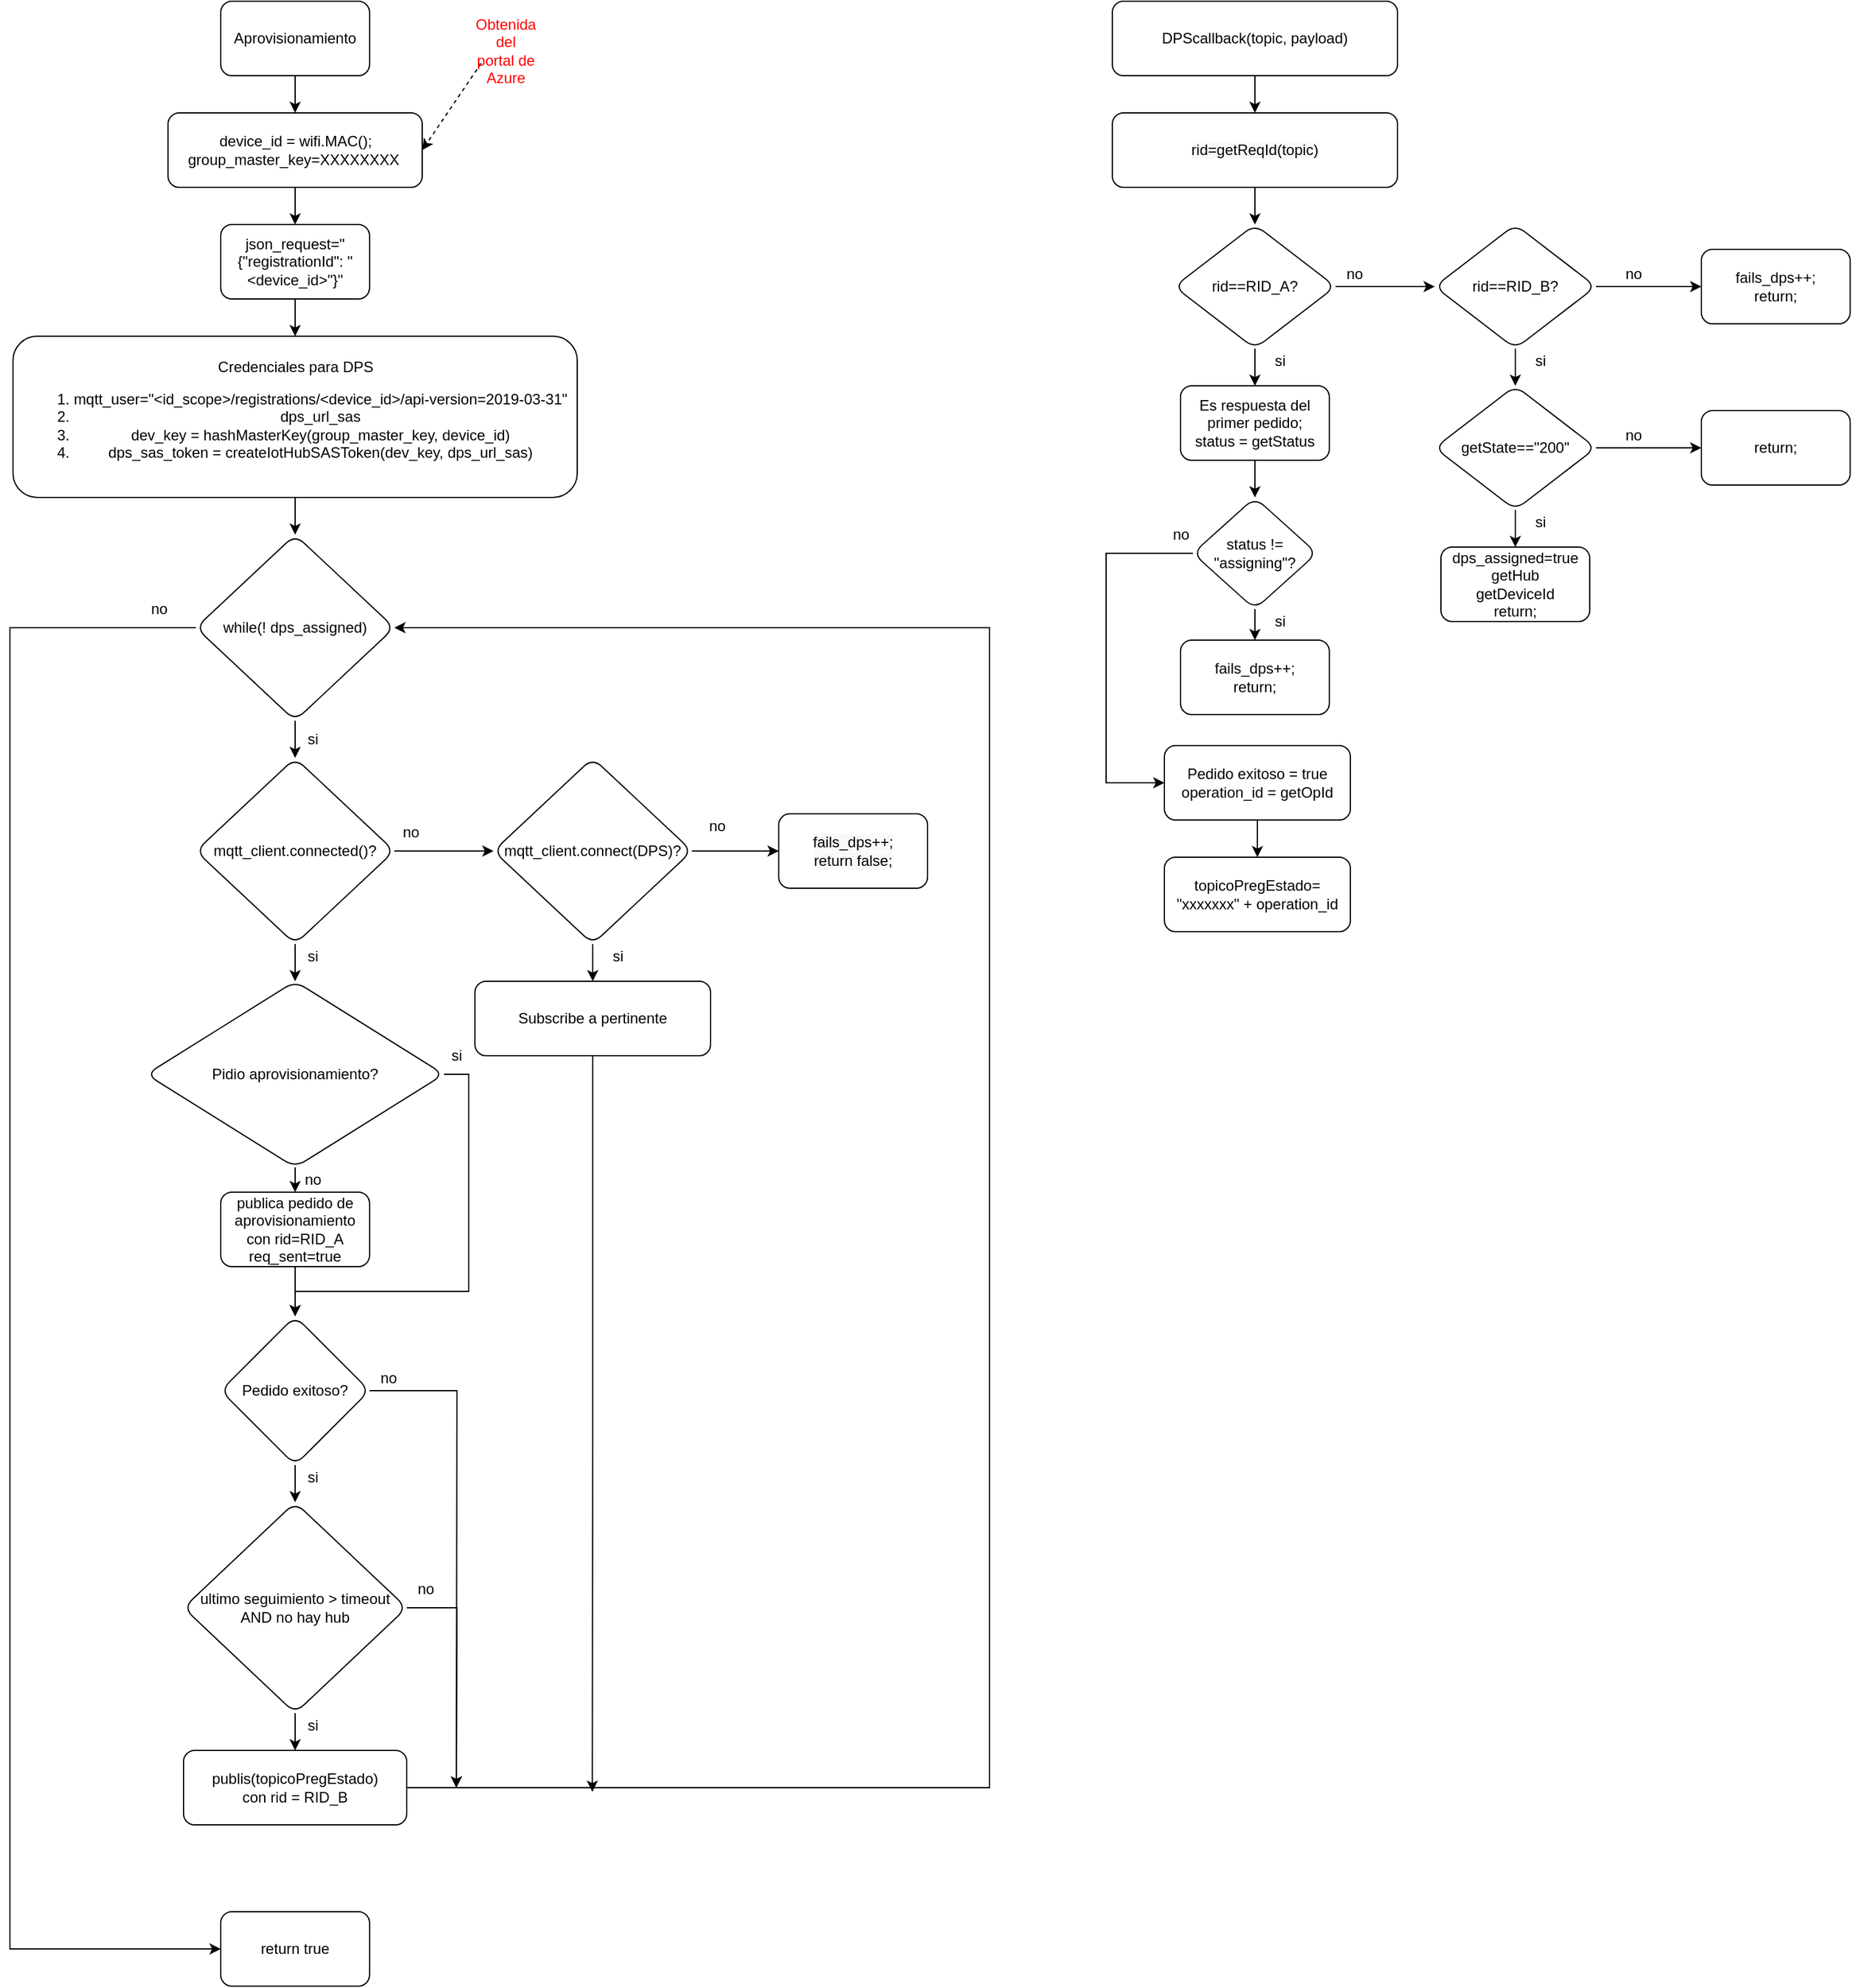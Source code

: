 <mxfile version="14.6.13" type="device"><diagram id="KLx6R6KkccAQ-wxhGneo" name="Página-1"><mxGraphModel dx="1551" dy="1151" grid="1" gridSize="10" guides="1" tooltips="1" connect="1" arrows="1" fold="1" page="1" pageScale="1" pageWidth="827" pageHeight="1169" math="0" shadow="0"><root><mxCell id="0"/><mxCell id="1" parent="0"/><mxCell id="1zioUick3bup7sk4cDau-3" value="" style="edgeStyle=orthogonalEdgeStyle;rounded=0;orthogonalLoop=1;jettySize=auto;html=1;" parent="1" source="1zioUick3bup7sk4cDau-1" target="1zioUick3bup7sk4cDau-2" edge="1"><mxGeometry relative="1" as="geometry"/></mxCell><mxCell id="1zioUick3bup7sk4cDau-1" value="Aprovisionamiento" style="rounded=1;whiteSpace=wrap;html=1;" parent="1" vertex="1"><mxGeometry x="340" y="30" width="120" height="60" as="geometry"/></mxCell><mxCell id="1zioUick3bup7sk4cDau-8" value="" style="edgeStyle=none;rounded=0;orthogonalLoop=1;jettySize=auto;html=1;" parent="1" source="1zioUick3bup7sk4cDau-2" target="1zioUick3bup7sk4cDau-7" edge="1"><mxGeometry relative="1" as="geometry"/></mxCell><mxCell id="1zioUick3bup7sk4cDau-2" value="device_id = wifi.MAC();&lt;br&gt;group_master_key=XXXXXXXX&amp;nbsp;" style="whiteSpace=wrap;html=1;rounded=1;" parent="1" vertex="1"><mxGeometry x="297.5" y="120" width="205" height="60" as="geometry"/></mxCell><mxCell id="1zioUick3bup7sk4cDau-5" style="rounded=0;orthogonalLoop=1;jettySize=auto;html=1;exitX=0;exitY=1;exitDx=0;exitDy=0;entryX=1;entryY=0.5;entryDx=0;entryDy=0;dashed=1;" parent="1" source="1zioUick3bup7sk4cDau-4" target="1zioUick3bup7sk4cDau-2" edge="1"><mxGeometry relative="1" as="geometry"/></mxCell><mxCell id="1zioUick3bup7sk4cDau-4" value="&lt;font color=&quot;#ff0000&quot;&gt;Obtenida del portal de Azure&lt;/font&gt;" style="text;html=1;strokeColor=none;fillColor=none;align=center;verticalAlign=middle;whiteSpace=wrap;rounded=0;" parent="1" vertex="1"><mxGeometry x="550" y="60" width="40" height="20" as="geometry"/></mxCell><mxCell id="1zioUick3bup7sk4cDau-10" value="" style="edgeStyle=none;rounded=0;orthogonalLoop=1;jettySize=auto;html=1;" parent="1" source="1zioUick3bup7sk4cDau-7" target="1zioUick3bup7sk4cDau-9" edge="1"><mxGeometry relative="1" as="geometry"/></mxCell><mxCell id="1zioUick3bup7sk4cDau-7" value="json_request=&quot;{&quot;registrationId&quot;: &quot;&amp;lt;device_id&amp;gt;&quot;}&quot;" style="whiteSpace=wrap;html=1;rounded=1;" parent="1" vertex="1"><mxGeometry x="340" y="210" width="120" height="60" as="geometry"/></mxCell><mxCell id="1zioUick3bup7sk4cDau-12" value="" style="edgeStyle=none;rounded=0;orthogonalLoop=1;jettySize=auto;html=1;" parent="1" source="1zioUick3bup7sk4cDau-9" target="1zioUick3bup7sk4cDau-11" edge="1"><mxGeometry relative="1" as="geometry"/></mxCell><mxCell id="1zioUick3bup7sk4cDau-9" value="Credenciales para DPS&lt;br&gt;&lt;ol&gt;&lt;li&gt;mqtt_user=&quot;&amp;lt;id_scope&amp;gt;/registrations/&amp;lt;device_id&amp;gt;/api-version=2019-03-31&quot;&lt;/li&gt;&lt;li&gt;dps_url_sas&lt;/li&gt;&lt;li&gt;dev_key = hashMasterKey(group_master_key, device_id)&lt;/li&gt;&lt;li&gt;dps_sas_token = createIotHubSASToken(dev_key, dps_url_sas)&lt;/li&gt;&lt;/ol&gt;" style="whiteSpace=wrap;html=1;rounded=1;" parent="1" vertex="1"><mxGeometry x="172.5" y="300" width="455" height="130" as="geometry"/></mxCell><mxCell id="1zioUick3bup7sk4cDau-15" value="" style="edgeStyle=none;rounded=0;orthogonalLoop=1;jettySize=auto;html=1;" parent="1" source="1zioUick3bup7sk4cDau-11" target="1zioUick3bup7sk4cDau-14" edge="1"><mxGeometry relative="1" as="geometry"/></mxCell><mxCell id="1zioUick3bup7sk4cDau-65" style="edgeStyle=orthogonalEdgeStyle;rounded=0;orthogonalLoop=1;jettySize=auto;html=1;exitX=0;exitY=0.5;exitDx=0;exitDy=0;entryX=0;entryY=0.5;entryDx=0;entryDy=0;" parent="1" source="1zioUick3bup7sk4cDau-11" target="1zioUick3bup7sk4cDau-64" edge="1"><mxGeometry relative="1" as="geometry"><mxPoint x="200" y="560" as="targetPoint"/><Array as="points"><mxPoint x="170" y="535"/><mxPoint x="170" y="1600"/></Array></mxGeometry></mxCell><mxCell id="1zioUick3bup7sk4cDau-11" value="while(! dps_assigned)" style="rhombus;whiteSpace=wrap;html=1;rounded=1;" parent="1" vertex="1"><mxGeometry x="320" y="460" width="160" height="150" as="geometry"/></mxCell><mxCell id="1zioUick3bup7sk4cDau-17" value="" style="edgeStyle=none;rounded=0;orthogonalLoop=1;jettySize=auto;html=1;" parent="1" source="1zioUick3bup7sk4cDau-14" target="1zioUick3bup7sk4cDau-16" edge="1"><mxGeometry relative="1" as="geometry"/></mxCell><mxCell id="1zioUick3bup7sk4cDau-73" value="" style="edgeStyle=orthogonalEdgeStyle;rounded=0;orthogonalLoop=1;jettySize=auto;html=1;" parent="1" source="1zioUick3bup7sk4cDau-14" target="1zioUick3bup7sk4cDau-72" edge="1"><mxGeometry relative="1" as="geometry"/></mxCell><mxCell id="1zioUick3bup7sk4cDau-14" value="mqtt_client.connected()?" style="rhombus;whiteSpace=wrap;html=1;rounded=1;" parent="1" vertex="1"><mxGeometry x="320" y="640" width="160" height="150" as="geometry"/></mxCell><mxCell id="1zioUick3bup7sk4cDau-19" value="" style="edgeStyle=none;rounded=0;orthogonalLoop=1;jettySize=auto;html=1;" parent="1" source="1zioUick3bup7sk4cDau-16" target="1zioUick3bup7sk4cDau-18" edge="1"><mxGeometry relative="1" as="geometry"/></mxCell><mxCell id="1zioUick3bup7sk4cDau-83" style="edgeStyle=orthogonalEdgeStyle;rounded=0;orthogonalLoop=1;jettySize=auto;html=1;exitX=1;exitY=0.5;exitDx=0;exitDy=0;entryX=0.5;entryY=0;entryDx=0;entryDy=0;" parent="1" source="1zioUick3bup7sk4cDau-16" target="1zioUick3bup7sk4cDau-20" edge="1"><mxGeometry relative="1" as="geometry"><mxPoint x="560" y="1470" as="targetPoint"/><Array as="points"><mxPoint x="540" y="895"/><mxPoint x="540" y="1070"/><mxPoint x="400" y="1070"/></Array></mxGeometry></mxCell><mxCell id="1zioUick3bup7sk4cDau-16" value="Pidio aprovisionamiento?" style="rhombus;whiteSpace=wrap;html=1;rounded=1;" parent="1" vertex="1"><mxGeometry x="280" y="820" width="240" height="150" as="geometry"/></mxCell><mxCell id="1zioUick3bup7sk4cDau-21" value="" style="edgeStyle=none;rounded=0;orthogonalLoop=1;jettySize=auto;html=1;" parent="1" source="1zioUick3bup7sk4cDau-18" target="1zioUick3bup7sk4cDau-20" edge="1"><mxGeometry relative="1" as="geometry"/></mxCell><mxCell id="1zioUick3bup7sk4cDau-18" value="publica pedido de aprovisionamiento con rid=RID_A&lt;br&gt;req_sent=true" style="whiteSpace=wrap;html=1;rounded=1;" parent="1" vertex="1"><mxGeometry x="340" y="990" width="120" height="60" as="geometry"/></mxCell><mxCell id="1zioUick3bup7sk4cDau-23" value="" style="edgeStyle=none;rounded=0;orthogonalLoop=1;jettySize=auto;html=1;" parent="1" source="1zioUick3bup7sk4cDau-20" target="1zioUick3bup7sk4cDau-22" edge="1"><mxGeometry relative="1" as="geometry"/></mxCell><mxCell id="1zioUick3bup7sk4cDau-86" style="edgeStyle=orthogonalEdgeStyle;rounded=0;orthogonalLoop=1;jettySize=auto;html=1;exitX=1;exitY=0.5;exitDx=0;exitDy=0;" parent="1" source="1zioUick3bup7sk4cDau-20" edge="1"><mxGeometry relative="1" as="geometry"><mxPoint x="530" y="1470" as="targetPoint"/></mxGeometry></mxCell><mxCell id="1zioUick3bup7sk4cDau-20" value="Pedido exitoso?" style="rhombus;whiteSpace=wrap;html=1;rounded=1;" parent="1" vertex="1"><mxGeometry x="340" y="1090" width="120" height="120" as="geometry"/></mxCell><mxCell id="1zioUick3bup7sk4cDau-25" value="" style="edgeStyle=none;rounded=0;orthogonalLoop=1;jettySize=auto;html=1;" parent="1" source="1zioUick3bup7sk4cDau-22" target="1zioUick3bup7sk4cDau-24" edge="1"><mxGeometry relative="1" as="geometry"/></mxCell><mxCell id="Vwi5sTrLYo8001sbHBfq-2" style="edgeStyle=orthogonalEdgeStyle;rounded=0;orthogonalLoop=1;jettySize=auto;html=1;exitX=1;exitY=0.5;exitDx=0;exitDy=0;" edge="1" parent="1" source="1zioUick3bup7sk4cDau-22"><mxGeometry relative="1" as="geometry"><mxPoint x="530" y="1470" as="targetPoint"/></mxGeometry></mxCell><mxCell id="1zioUick3bup7sk4cDau-22" value="ultimo seguimiento &amp;gt; timeout AND no hay hub" style="rhombus;whiteSpace=wrap;html=1;rounded=1;" parent="1" vertex="1"><mxGeometry x="310" y="1240" width="180" height="170" as="geometry"/></mxCell><mxCell id="1zioUick3bup7sk4cDau-81" style="edgeStyle=orthogonalEdgeStyle;rounded=0;orthogonalLoop=1;jettySize=auto;html=1;exitX=1;exitY=0.5;exitDx=0;exitDy=0;entryX=1;entryY=0.5;entryDx=0;entryDy=0;" parent="1" source="1zioUick3bup7sk4cDau-24" target="1zioUick3bup7sk4cDau-11" edge="1"><mxGeometry relative="1" as="geometry"><Array as="points"><mxPoint x="960" y="1470"/><mxPoint x="960" y="535"/></Array></mxGeometry></mxCell><mxCell id="1zioUick3bup7sk4cDau-24" value="publis(topicoPregEstado)&lt;br&gt;con rid = RID_B" style="whiteSpace=wrap;html=1;rounded=1;" parent="1" vertex="1"><mxGeometry x="310" y="1440" width="180" height="60" as="geometry"/></mxCell><mxCell id="1zioUick3bup7sk4cDau-30" value="" style="edgeStyle=none;rounded=0;orthogonalLoop=1;jettySize=auto;html=1;" parent="1" source="1zioUick3bup7sk4cDau-26" target="1zioUick3bup7sk4cDau-29" edge="1"><mxGeometry relative="1" as="geometry"/></mxCell><mxCell id="1zioUick3bup7sk4cDau-26" value="DPScallback(topic, payload)" style="rounded=1;whiteSpace=wrap;html=1;" parent="1" vertex="1"><mxGeometry x="1059" y="30" width="230" height="60" as="geometry"/></mxCell><mxCell id="1zioUick3bup7sk4cDau-32" value="" style="edgeStyle=none;rounded=0;orthogonalLoop=1;jettySize=auto;html=1;" parent="1" source="1zioUick3bup7sk4cDau-29" target="1zioUick3bup7sk4cDau-31" edge="1"><mxGeometry relative="1" as="geometry"/></mxCell><mxCell id="1zioUick3bup7sk4cDau-29" value="&lt;span style=&quot;color: rgb(0 , 0 , 0) ; font-family: &amp;#34;helvetica&amp;#34; ; font-size: 12px ; font-style: normal ; font-weight: 400 ; letter-spacing: normal ; text-align: center ; text-indent: 0px ; text-transform: none ; word-spacing: 0px ; background-color: rgb(248 , 249 , 250) ; display: inline ; float: none&quot;&gt;rid=getReqId(topic)&lt;/span&gt;" style="whiteSpace=wrap;html=1;rounded=1;" parent="1" vertex="1"><mxGeometry x="1059" y="120" width="230" height="60" as="geometry"/></mxCell><mxCell id="1zioUick3bup7sk4cDau-34" value="" style="edgeStyle=none;rounded=0;orthogonalLoop=1;jettySize=auto;html=1;" parent="1" source="1zioUick3bup7sk4cDau-31" target="1zioUick3bup7sk4cDau-33" edge="1"><mxGeometry relative="1" as="geometry"/></mxCell><mxCell id="1zioUick3bup7sk4cDau-49" value="" style="edgeStyle=none;rounded=0;orthogonalLoop=1;jettySize=auto;html=1;" parent="1" source="1zioUick3bup7sk4cDau-31" target="1zioUick3bup7sk4cDau-48" edge="1"><mxGeometry relative="1" as="geometry"/></mxCell><mxCell id="1zioUick3bup7sk4cDau-31" value="rid==RID_A?" style="rhombus;whiteSpace=wrap;html=1;rounded=1;" parent="1" vertex="1"><mxGeometry x="1109" y="210" width="130" height="100" as="geometry"/></mxCell><mxCell id="1zioUick3bup7sk4cDau-36" value="" style="edgeStyle=none;rounded=0;orthogonalLoop=1;jettySize=auto;html=1;" parent="1" source="1zioUick3bup7sk4cDau-33" target="1zioUick3bup7sk4cDau-35" edge="1"><mxGeometry relative="1" as="geometry"/></mxCell><mxCell id="1zioUick3bup7sk4cDau-33" value="Es respuesta del primer pedido;&lt;br&gt;status = getStatus" style="whiteSpace=wrap;html=1;rounded=1;" parent="1" vertex="1"><mxGeometry x="1114" y="340" width="120" height="60" as="geometry"/></mxCell><mxCell id="1zioUick3bup7sk4cDau-38" value="" style="edgeStyle=none;rounded=0;orthogonalLoop=1;jettySize=auto;html=1;" parent="1" source="1zioUick3bup7sk4cDau-35" target="1zioUick3bup7sk4cDau-37" edge="1"><mxGeometry relative="1" as="geometry"/></mxCell><mxCell id="1zioUick3bup7sk4cDau-41" value="" style="edgeStyle=none;rounded=0;orthogonalLoop=1;jettySize=auto;html=1;" parent="1" source="1zioUick3bup7sk4cDau-35" target="1zioUick3bup7sk4cDau-40" edge="1"><mxGeometry relative="1" as="geometry"><Array as="points"><mxPoint x="1054" y="475"/><mxPoint x="1054" y="660"/></Array></mxGeometry></mxCell><mxCell id="1zioUick3bup7sk4cDau-35" value="status != &quot;assigning&quot;?" style="rhombus;whiteSpace=wrap;html=1;rounded=1;" parent="1" vertex="1"><mxGeometry x="1124" y="430" width="100" height="90" as="geometry"/></mxCell><mxCell id="1zioUick3bup7sk4cDau-37" value="fails_dps++;&lt;br&gt;return;" style="whiteSpace=wrap;html=1;rounded=1;" parent="1" vertex="1"><mxGeometry x="1114" y="545" width="120" height="60" as="geometry"/></mxCell><mxCell id="1zioUick3bup7sk4cDau-45" value="" style="edgeStyle=none;rounded=0;orthogonalLoop=1;jettySize=auto;html=1;" parent="1" source="1zioUick3bup7sk4cDau-40" target="1zioUick3bup7sk4cDau-44" edge="1"><mxGeometry relative="1" as="geometry"/></mxCell><mxCell id="1zioUick3bup7sk4cDau-40" value="Pedido exitoso = true&lt;br&gt;operation_id = getOpId" style="rounded=1;whiteSpace=wrap;html=1;" parent="1" vertex="1"><mxGeometry x="1101" y="630" width="150" height="60" as="geometry"/></mxCell><mxCell id="1zioUick3bup7sk4cDau-42" value="si" style="text;html=1;align=center;verticalAlign=middle;resizable=0;points=[];autosize=1;strokeColor=none;" parent="1" vertex="1"><mxGeometry x="1184" y="520" width="20" height="20" as="geometry"/></mxCell><mxCell id="1zioUick3bup7sk4cDau-43" value="no" style="text;html=1;align=center;verticalAlign=middle;resizable=0;points=[];autosize=1;strokeColor=none;" parent="1" vertex="1"><mxGeometry x="1099" y="450" width="30" height="20" as="geometry"/></mxCell><mxCell id="1zioUick3bup7sk4cDau-44" value="topicoPregEstado= &quot;xxxxxxx&quot; + operation_id" style="whiteSpace=wrap;html=1;rounded=1;" parent="1" vertex="1"><mxGeometry x="1101" y="720" width="150" height="60" as="geometry"/></mxCell><mxCell id="1zioUick3bup7sk4cDau-46" value="si" style="text;html=1;align=center;verticalAlign=middle;resizable=0;points=[];autosize=1;strokeColor=none;" parent="1" vertex="1"><mxGeometry x="1184" y="310" width="20" height="20" as="geometry"/></mxCell><mxCell id="1zioUick3bup7sk4cDau-47" value="si" style="text;html=1;align=center;verticalAlign=middle;resizable=0;points=[];autosize=1;strokeColor=none;" parent="1" vertex="1"><mxGeometry x="404" y="1210" width="20" height="20" as="geometry"/></mxCell><mxCell id="1zioUick3bup7sk4cDau-55" value="" style="edgeStyle=none;rounded=0;orthogonalLoop=1;jettySize=auto;html=1;" parent="1" source="1zioUick3bup7sk4cDau-48" target="1zioUick3bup7sk4cDau-54" edge="1"><mxGeometry relative="1" as="geometry"/></mxCell><mxCell id="1zioUick3bup7sk4cDau-58" value="" style="edgeStyle=none;rounded=0;orthogonalLoop=1;jettySize=auto;html=1;" parent="1" source="1zioUick3bup7sk4cDau-48" target="1zioUick3bup7sk4cDau-57" edge="1"><mxGeometry relative="1" as="geometry"/></mxCell><mxCell id="1zioUick3bup7sk4cDau-48" value="rid==RID_B?" style="rhombus;whiteSpace=wrap;html=1;rounded=1;" parent="1" vertex="1"><mxGeometry x="1319" y="210" width="130" height="100" as="geometry"/></mxCell><mxCell id="1zioUick3bup7sk4cDau-50" value="no" style="text;html=1;align=center;verticalAlign=middle;resizable=0;points=[];autosize=1;strokeColor=none;" parent="1" vertex="1"><mxGeometry x="1239" y="240" width="30" height="20" as="geometry"/></mxCell><mxCell id="1zioUick3bup7sk4cDau-51" value="dps_assigned=true&lt;br&gt;getHub&lt;br&gt;getDeviceId&lt;br&gt;return;" style="whiteSpace=wrap;html=1;rounded=1;" parent="1" vertex="1"><mxGeometry x="1324" y="470" width="120" height="60" as="geometry"/></mxCell><mxCell id="1zioUick3bup7sk4cDau-53" value="si" style="text;html=1;align=center;verticalAlign=middle;resizable=0;points=[];autosize=1;strokeColor=none;" parent="1" vertex="1"><mxGeometry x="1394" y="310" width="20" height="20" as="geometry"/></mxCell><mxCell id="1zioUick3bup7sk4cDau-54" value="&lt;span&gt;fails_dps++;&lt;/span&gt;&lt;br&gt;&lt;span&gt;return;&lt;/span&gt;" style="whiteSpace=wrap;html=1;rounded=1;" parent="1" vertex="1"><mxGeometry x="1534" y="230" width="120" height="60" as="geometry"/></mxCell><mxCell id="1zioUick3bup7sk4cDau-56" value="no" style="text;html=1;align=center;verticalAlign=middle;resizable=0;points=[];autosize=1;strokeColor=none;" parent="1" vertex="1"><mxGeometry x="1464" y="240" width="30" height="20" as="geometry"/></mxCell><mxCell id="1zioUick3bup7sk4cDau-59" style="edgeStyle=none;rounded=0;orthogonalLoop=1;jettySize=auto;html=1;exitX=0.5;exitY=1;exitDx=0;exitDy=0;entryX=0.5;entryY=0;entryDx=0;entryDy=0;" parent="1" source="1zioUick3bup7sk4cDau-57" target="1zioUick3bup7sk4cDau-51" edge="1"><mxGeometry relative="1" as="geometry"/></mxCell><mxCell id="1zioUick3bup7sk4cDau-61" style="edgeStyle=none;rounded=0;orthogonalLoop=1;jettySize=auto;html=1;exitX=1;exitY=0.5;exitDx=0;exitDy=0;entryX=0;entryY=0.5;entryDx=0;entryDy=0;" parent="1" source="1zioUick3bup7sk4cDau-57" target="Vwi5sTrLYo8001sbHBfq-5" edge="1"><mxGeometry relative="1" as="geometry"/></mxCell><mxCell id="1zioUick3bup7sk4cDau-57" value="getState==&quot;200&quot;" style="rhombus;whiteSpace=wrap;html=1;rounded=1;" parent="1" vertex="1"><mxGeometry x="1319" y="340" width="130" height="100" as="geometry"/></mxCell><mxCell id="1zioUick3bup7sk4cDau-60" value="si" style="text;html=1;align=center;verticalAlign=middle;resizable=0;points=[];autosize=1;strokeColor=none;" parent="1" vertex="1"><mxGeometry x="1394" y="440" width="20" height="20" as="geometry"/></mxCell><mxCell id="1zioUick3bup7sk4cDau-62" value="no" style="text;html=1;align=center;verticalAlign=middle;resizable=0;points=[];autosize=1;strokeColor=none;" parent="1" vertex="1"><mxGeometry x="1464" y="370" width="30" height="20" as="geometry"/></mxCell><mxCell id="1zioUick3bup7sk4cDau-64" value="return true" style="rounded=1;whiteSpace=wrap;html=1;" parent="1" vertex="1"><mxGeometry x="340" y="1570" width="120" height="60" as="geometry"/></mxCell><mxCell id="1zioUick3bup7sk4cDau-66" value="si" style="text;html=1;align=center;verticalAlign=middle;resizable=0;points=[];autosize=1;strokeColor=none;" parent="1" vertex="1"><mxGeometry x="404" y="615" width="20" height="20" as="geometry"/></mxCell><mxCell id="1zioUick3bup7sk4cDau-67" value="si" style="text;html=1;align=center;verticalAlign=middle;resizable=0;points=[];autosize=1;strokeColor=none;" parent="1" vertex="1"><mxGeometry x="404" y="790" width="20" height="20" as="geometry"/></mxCell><mxCell id="1zioUick3bup7sk4cDau-68" value="no" style="text;html=1;align=center;verticalAlign=middle;resizable=0;points=[];autosize=1;strokeColor=none;" parent="1" vertex="1"><mxGeometry x="399" y="970" width="30" height="20" as="geometry"/></mxCell><mxCell id="1zioUick3bup7sk4cDau-69" value="si" style="text;html=1;align=center;verticalAlign=middle;resizable=0;points=[];autosize=1;strokeColor=none;" parent="1" vertex="1"><mxGeometry x="404" y="1410" width="20" height="20" as="geometry"/></mxCell><mxCell id="1zioUick3bup7sk4cDau-75" value="" style="edgeStyle=orthogonalEdgeStyle;rounded=0;orthogonalLoop=1;jettySize=auto;html=1;" parent="1" source="1zioUick3bup7sk4cDau-72" target="1zioUick3bup7sk4cDau-74" edge="1"><mxGeometry relative="1" as="geometry"/></mxCell><mxCell id="1zioUick3bup7sk4cDau-79" value="" style="edgeStyle=orthogonalEdgeStyle;rounded=0;orthogonalLoop=1;jettySize=auto;html=1;" parent="1" source="1zioUick3bup7sk4cDau-72" target="1zioUick3bup7sk4cDau-78" edge="1"><mxGeometry relative="1" as="geometry"/></mxCell><mxCell id="1zioUick3bup7sk4cDau-72" value="mqtt_client.connect(DPS)?" style="rhombus;whiteSpace=wrap;html=1;rounded=1;" parent="1" vertex="1"><mxGeometry x="560" y="640" width="160" height="150" as="geometry"/></mxCell><mxCell id="1zioUick3bup7sk4cDau-82" style="edgeStyle=orthogonalEdgeStyle;rounded=0;orthogonalLoop=1;jettySize=auto;html=1;exitX=0.5;exitY=1;exitDx=0;exitDy=0;" parent="1" source="1zioUick3bup7sk4cDau-74" edge="1"><mxGeometry relative="1" as="geometry"><mxPoint x="639.667" y="1473.333" as="targetPoint"/></mxGeometry></mxCell><mxCell id="1zioUick3bup7sk4cDau-74" value="Subscribe a pertinente" style="whiteSpace=wrap;html=1;rounded=1;" parent="1" vertex="1"><mxGeometry x="545" y="820" width="190" height="60" as="geometry"/></mxCell><mxCell id="1zioUick3bup7sk4cDau-76" value="si" style="text;html=1;align=center;verticalAlign=middle;resizable=0;points=[];autosize=1;strokeColor=none;" parent="1" vertex="1"><mxGeometry x="650" y="790" width="20" height="20" as="geometry"/></mxCell><mxCell id="1zioUick3bup7sk4cDau-77" value="no" style="text;html=1;align=center;verticalAlign=middle;resizable=0;points=[];autosize=1;strokeColor=none;" parent="1" vertex="1"><mxGeometry x="477.5" y="690" width="30" height="20" as="geometry"/></mxCell><mxCell id="1zioUick3bup7sk4cDau-78" value="&lt;span style=&quot;color: rgb(0 , 0 , 0) ; font-family: &amp;#34;helvetica&amp;#34; ; font-size: 12px ; font-style: normal ; font-weight: 400 ; letter-spacing: normal ; text-align: center ; text-indent: 0px ; text-transform: none ; word-spacing: 0px ; background-color: rgb(248 , 249 , 250)&quot;&gt;fails_dps++;&lt;/span&gt;&lt;br style=&quot;color: rgb(0 , 0 , 0) ; font-family: &amp;#34;helvetica&amp;#34; ; font-size: 12px ; font-style: normal ; font-weight: 400 ; letter-spacing: normal ; text-align: center ; text-indent: 0px ; text-transform: none ; word-spacing: 0px ; background-color: rgb(248 , 249 , 250)&quot;&gt;&lt;span style=&quot;color: rgb(0 , 0 , 0) ; font-family: &amp;#34;helvetica&amp;#34; ; font-size: 12px ; font-style: normal ; font-weight: 400 ; letter-spacing: normal ; text-align: center ; text-indent: 0px ; text-transform: none ; word-spacing: 0px ; background-color: rgb(248 , 249 , 250)&quot;&gt;return false;&lt;/span&gt;" style="whiteSpace=wrap;html=1;rounded=1;" parent="1" vertex="1"><mxGeometry x="790" y="685" width="120" height="60" as="geometry"/></mxCell><mxCell id="1zioUick3bup7sk4cDau-80" value="no" style="text;html=1;align=center;verticalAlign=middle;resizable=0;points=[];autosize=1;strokeColor=none;" parent="1" vertex="1"><mxGeometry x="725" y="685" width="30" height="20" as="geometry"/></mxCell><mxCell id="1zioUick3bup7sk4cDau-84" value="si" style="text;html=1;align=center;verticalAlign=middle;resizable=0;points=[];autosize=1;strokeColor=none;" parent="1" vertex="1"><mxGeometry x="520" y="870" width="20" height="20" as="geometry"/></mxCell><mxCell id="1zioUick3bup7sk4cDau-85" value="no" style="text;html=1;align=center;verticalAlign=middle;resizable=0;points=[];autosize=1;strokeColor=none;" parent="1" vertex="1"><mxGeometry x="275" y="510" width="30" height="20" as="geometry"/></mxCell><mxCell id="Vwi5sTrLYo8001sbHBfq-1" value="no" style="text;html=1;align=center;verticalAlign=middle;resizable=0;points=[];autosize=1;strokeColor=none;" vertex="1" parent="1"><mxGeometry x="460" y="1130" width="30" height="20" as="geometry"/></mxCell><mxCell id="Vwi5sTrLYo8001sbHBfq-3" value="no" style="text;html=1;align=center;verticalAlign=middle;resizable=0;points=[];autosize=1;strokeColor=none;" vertex="1" parent="1"><mxGeometry x="490" y="1300" width="30" height="20" as="geometry"/></mxCell><mxCell id="Vwi5sTrLYo8001sbHBfq-5" value="&lt;span&gt;return;&lt;/span&gt;" style="whiteSpace=wrap;html=1;rounded=1;" vertex="1" parent="1"><mxGeometry x="1534" y="360" width="120" height="60" as="geometry"/></mxCell></root></mxGraphModel></diagram></mxfile>